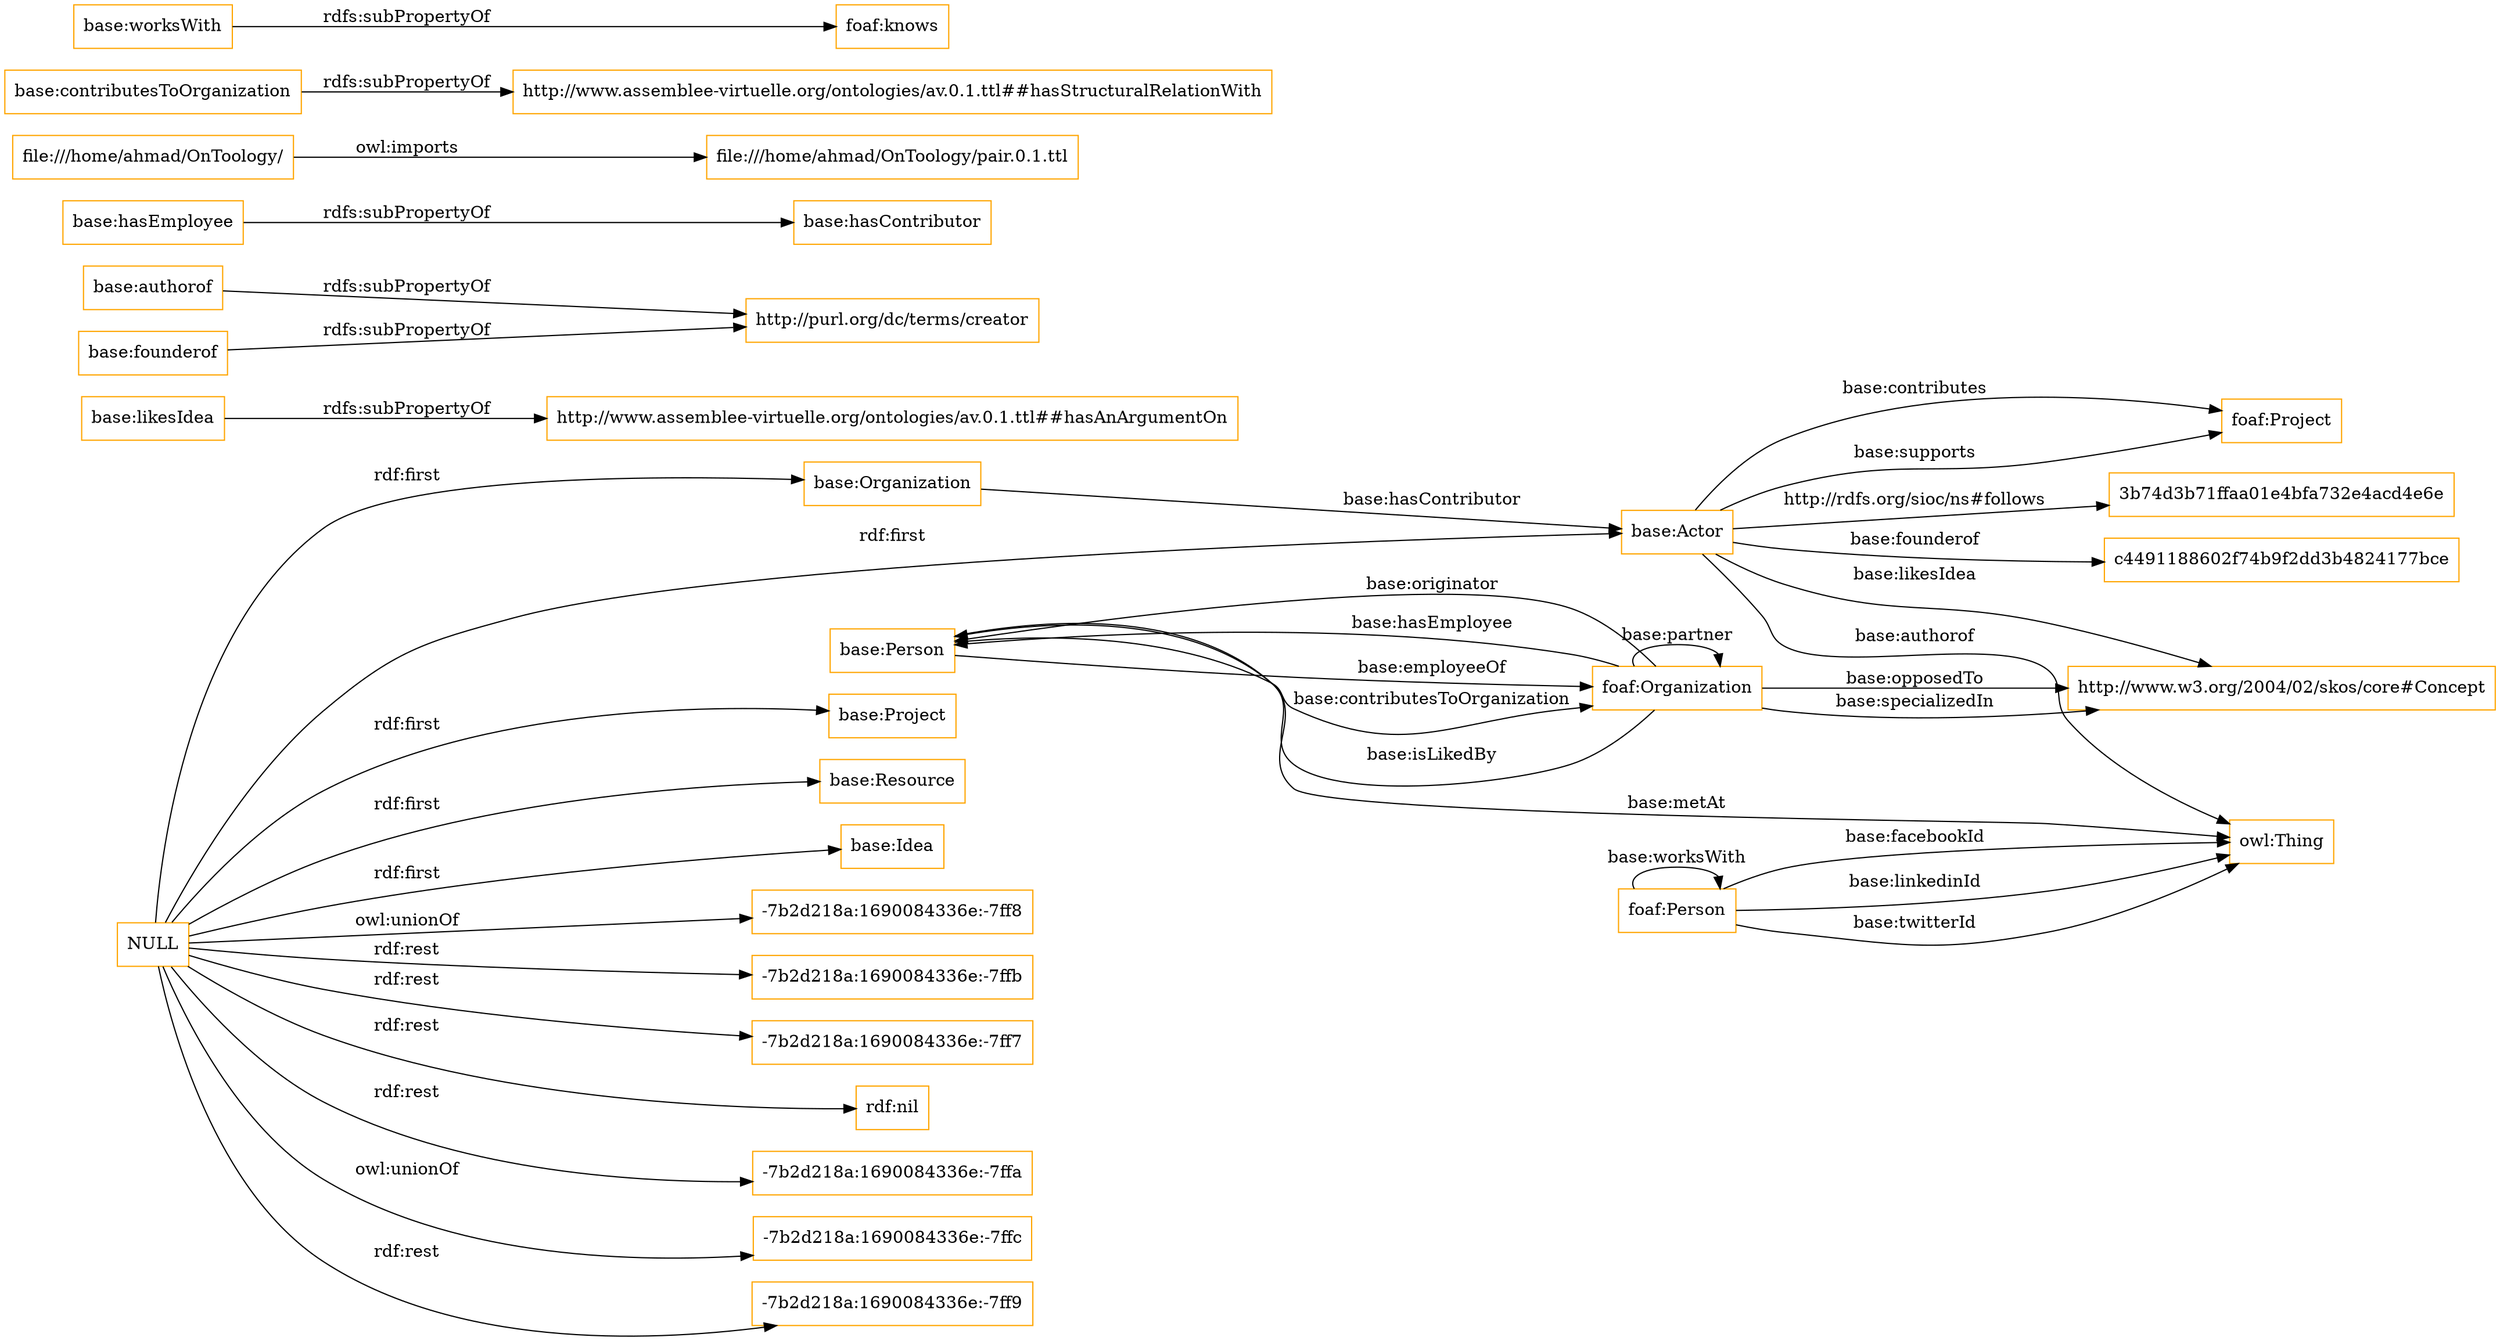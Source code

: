 digraph ar2dtool_diagram { 
rankdir=LR;
size="1501"
node [shape = rectangle, color="orange"]; "base:Person" "foaf:Project" "base:Project" "3b74d3b71ffaa01e4bfa732e4acd4e6e" "base:Resource" "base:Idea" "c4491188602f74b9f2dd3b4824177bce" "base:Actor" "foaf:Person" "foaf:Organization" "http://www.w3.org/2004/02/skos/core#Concept" "base:Organization" ; /*classes style*/
	"base:likesIdea" -> "http://www.assemblee-virtuelle.org/ontologies/av.0.1.ttl##hasAnArgumentOn" [ label = "rdfs:subPropertyOf" ];
	"base:authorof" -> "http://purl.org/dc/terms/creator" [ label = "rdfs:subPropertyOf" ];
	"base:hasEmployee" -> "base:hasContributor" [ label = "rdfs:subPropertyOf" ];
	"file:///home/ahmad/OnToology/" -> "file:///home/ahmad/OnToology/pair.0.1.ttl" [ label = "owl:imports" ];
	"base:founderof" -> "http://purl.org/dc/terms/creator" [ label = "rdfs:subPropertyOf" ];
	"base:contributesToOrganization" -> "http://www.assemblee-virtuelle.org/ontologies/av.0.1.ttl##hasStructuralRelationWith" [ label = "rdfs:subPropertyOf" ];
	"base:worksWith" -> "foaf:knows" [ label = "rdfs:subPropertyOf" ];
	"NULL" -> "-7b2d218a:1690084336e:-7ff8" [ label = "owl:unionOf" ];
	"NULL" -> "-7b2d218a:1690084336e:-7ffb" [ label = "rdf:rest" ];
	"NULL" -> "base:Actor" [ label = "rdf:first" ];
	"NULL" -> "base:Resource" [ label = "rdf:first" ];
	"NULL" -> "base:Idea" [ label = "rdf:first" ];
	"NULL" -> "base:Project" [ label = "rdf:first" ];
	"NULL" -> "-7b2d218a:1690084336e:-7ff7" [ label = "rdf:rest" ];
	"NULL" -> "rdf:nil" [ label = "rdf:rest" ];
	"NULL" -> "-7b2d218a:1690084336e:-7ffa" [ label = "rdf:rest" ];
	"NULL" -> "base:Organization" [ label = "rdf:first" ];
	"NULL" -> "-7b2d218a:1690084336e:-7ffc" [ label = "owl:unionOf" ];
	"NULL" -> "-7b2d218a:1690084336e:-7ff9" [ label = "rdf:rest" ];
	"base:Actor" -> "foaf:Project" [ label = "base:contributes" ];
	"foaf:Organization" -> "http://www.w3.org/2004/02/skos/core#Concept" [ label = "base:opposedTo" ];
	"foaf:Person" -> "foaf:Person" [ label = "base:worksWith" ];
	"foaf:Person" -> "owl:Thing" [ label = "base:facebookId" ];
	"base:Actor" -> "owl:Thing" [ label = "base:authorof" ];
	"base:Actor" -> "foaf:Project" [ label = "base:supports" ];
	"foaf:Person" -> "owl:Thing" [ label = "base:linkedinId" ];
	"foaf:Organization" -> "base:Person" [ label = "base:isLikedBy" ];
	"foaf:Organization" -> "base:Person" [ label = "base:originator" ];
	"foaf:Organization" -> "base:Person" [ label = "base:hasEmployee" ];
	"base:Person" -> "foaf:Organization" [ label = "base:employeeOf" ];
	"base:Person" -> "foaf:Organization" [ label = "base:contributesToOrganization" ];
	"base:Actor" -> "http://www.w3.org/2004/02/skos/core#Concept" [ label = "base:likesIdea" ];
	"base:Person" -> "owl:Thing" [ label = "base:metAt" ];
	"base:Actor" -> "c4491188602f74b9f2dd3b4824177bce" [ label = "base:founderof" ];
	"foaf:Organization" -> "http://www.w3.org/2004/02/skos/core#Concept" [ label = "base:specializedIn" ];
	"base:Actor" -> "3b74d3b71ffaa01e4bfa732e4acd4e6e" [ label = "http://rdfs.org/sioc/ns#follows" ];
	"base:Organization" -> "base:Actor" [ label = "base:hasContributor" ];
	"foaf:Person" -> "owl:Thing" [ label = "base:twitterId" ];
	"foaf:Organization" -> "foaf:Organization" [ label = "base:partner" ];

}
